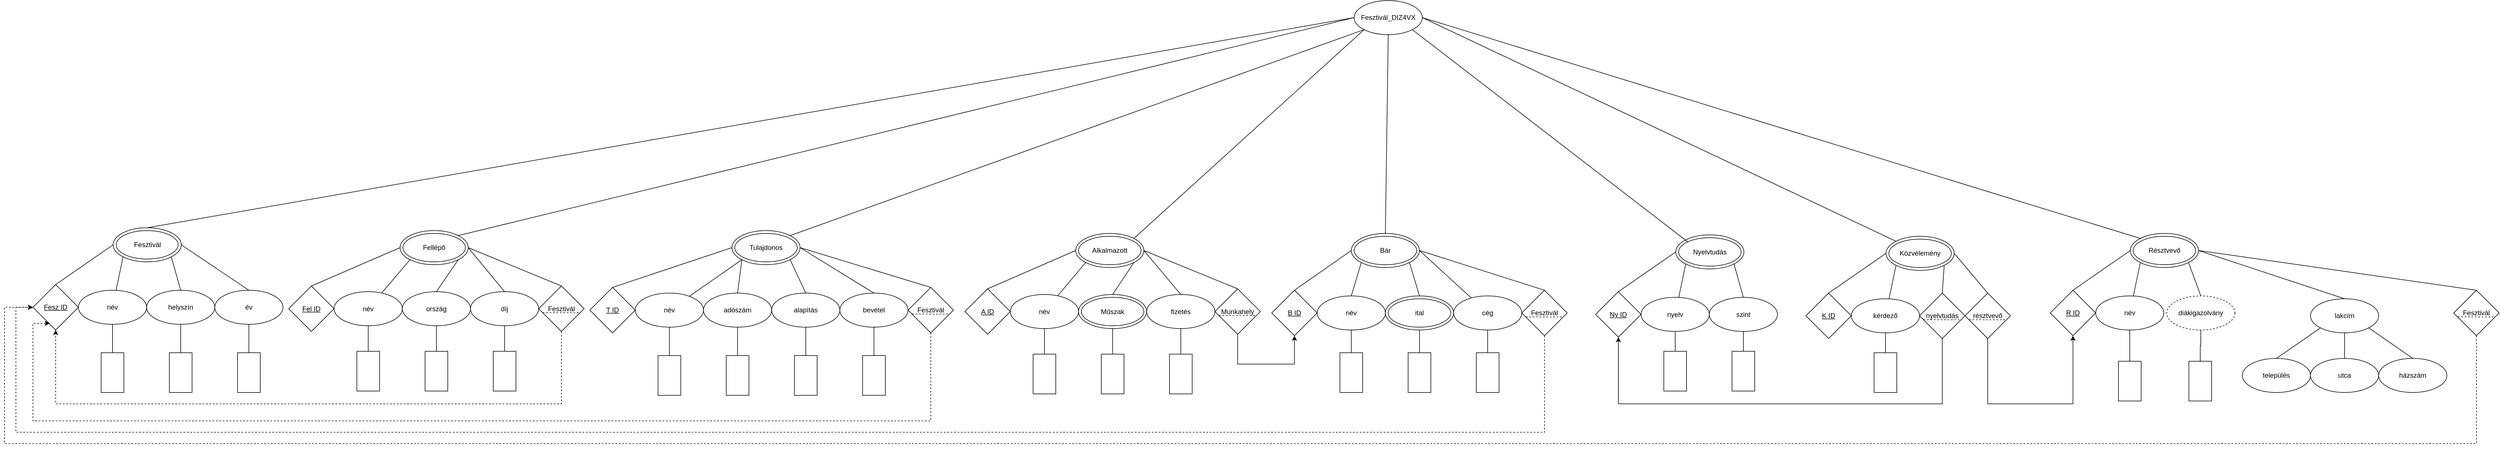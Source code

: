 <mxfile version="22.0.7" type="device">
  <diagram name="1 oldal" id="AQIEn34jIy1BkMUivAL6">
    <mxGraphModel dx="2822" dy="169" grid="1" gridSize="10" guides="1" tooltips="1" connect="1" arrows="1" fold="1" page="1" pageScale="1" pageWidth="827" pageHeight="1169" math="0" shadow="0">
      <root>
        <mxCell id="0" />
        <mxCell id="1" parent="0" />
        <mxCell id="ckT-fIOzFa40TL3dtKwB-10" style="rounded=0;orthogonalLoop=1;jettySize=auto;html=1;exitX=0;exitY=1;exitDx=0;exitDy=0;endArrow=none;endFill=0;" parent="1" source="ckT-fIOzFa40TL3dtKwB-1" target="ckT-fIOzFa40TL3dtKwB-3" edge="1">
          <mxGeometry relative="1" as="geometry" />
        </mxCell>
        <mxCell id="ckT-fIOzFa40TL3dtKwB-11" style="rounded=0;orthogonalLoop=1;jettySize=auto;html=1;exitX=1;exitY=1;exitDx=0;exitDy=0;entryX=0.5;entryY=0;entryDx=0;entryDy=0;endArrow=none;endFill=0;" parent="1" source="ckT-fIOzFa40TL3dtKwB-1" target="ckT-fIOzFa40TL3dtKwB-4" edge="1">
          <mxGeometry relative="1" as="geometry" />
        </mxCell>
        <mxCell id="ckT-fIOzFa40TL3dtKwB-12" style="rounded=0;orthogonalLoop=1;jettySize=auto;html=1;exitX=1;exitY=0.5;exitDx=0;exitDy=0;entryX=0.5;entryY=0;entryDx=0;entryDy=0;endArrow=none;endFill=0;" parent="1" source="ckT-fIOzFa40TL3dtKwB-1" target="ckT-fIOzFa40TL3dtKwB-6" edge="1">
          <mxGeometry relative="1" as="geometry" />
        </mxCell>
        <mxCell id="ckT-fIOzFa40TL3dtKwB-25" style="rounded=0;orthogonalLoop=1;jettySize=auto;html=1;exitX=0;exitY=0.5;exitDx=0;exitDy=0;entryX=0.5;entryY=0;entryDx=0;entryDy=0;endArrow=none;endFill=0;" parent="1" source="ckT-fIOzFa40TL3dtKwB-1" target="ckT-fIOzFa40TL3dtKwB-13" edge="1">
          <mxGeometry relative="1" as="geometry" />
        </mxCell>
        <mxCell id="Hi98UXgWTfPvqimdTxDj-96" style="rounded=0;orthogonalLoop=1;jettySize=auto;html=1;exitX=1;exitY=0;exitDx=0;exitDy=0;entryX=0;entryY=1;entryDx=0;entryDy=0;endArrow=none;endFill=0;" parent="1" source="ckT-fIOzFa40TL3dtKwB-1" target="Hi98UXgWTfPvqimdTxDj-91" edge="1">
          <mxGeometry relative="1" as="geometry" />
        </mxCell>
        <mxCell id="ckT-fIOzFa40TL3dtKwB-1" value="Alkalmazott" style="ellipse;html=1;" parent="1" vertex="1">
          <mxGeometry x="-345" y="430" width="120" height="60" as="geometry" />
        </mxCell>
        <mxCell id="Hi98UXgWTfPvqimdTxDj-12" style="edgeStyle=orthogonalEdgeStyle;rounded=0;orthogonalLoop=1;jettySize=auto;html=1;exitX=0.5;exitY=1;exitDx=0;exitDy=0;entryX=0.5;entryY=0;entryDx=0;entryDy=0;endArrow=none;endFill=0;" parent="1" source="ckT-fIOzFa40TL3dtKwB-3" target="Hi98UXgWTfPvqimdTxDj-9" edge="1">
          <mxGeometry relative="1" as="geometry" />
        </mxCell>
        <mxCell id="ckT-fIOzFa40TL3dtKwB-3" value="név" style="ellipse;whiteSpace=wrap;html=1;" parent="1" vertex="1">
          <mxGeometry x="-460" y="537.5" width="120" height="60" as="geometry" />
        </mxCell>
        <mxCell id="Hi98UXgWTfPvqimdTxDj-13" style="edgeStyle=orthogonalEdgeStyle;rounded=0;orthogonalLoop=1;jettySize=auto;html=1;exitX=0.5;exitY=1;exitDx=0;exitDy=0;entryX=0.5;entryY=0;entryDx=0;entryDy=0;endArrow=none;endFill=0;" parent="1" source="ckT-fIOzFa40TL3dtKwB-4" target="Hi98UXgWTfPvqimdTxDj-10" edge="1">
          <mxGeometry relative="1" as="geometry" />
        </mxCell>
        <mxCell id="ckT-fIOzFa40TL3dtKwB-4" value="műszak" style="ellipse;whiteSpace=wrap;html=1;" parent="1" vertex="1">
          <mxGeometry x="-340" y="537.5" width="120" height="60" as="geometry" />
        </mxCell>
        <mxCell id="Hi98UXgWTfPvqimdTxDj-14" style="edgeStyle=orthogonalEdgeStyle;rounded=0;orthogonalLoop=1;jettySize=auto;html=1;exitX=0.5;exitY=1;exitDx=0;exitDy=0;entryX=0.5;entryY=0;entryDx=0;entryDy=0;endArrow=none;endFill=0;" parent="1" source="ckT-fIOzFa40TL3dtKwB-6" target="Hi98UXgWTfPvqimdTxDj-11" edge="1">
          <mxGeometry relative="1" as="geometry" />
        </mxCell>
        <mxCell id="ckT-fIOzFa40TL3dtKwB-6" value="fizetés" style="ellipse;whiteSpace=wrap;html=1;" parent="1" vertex="1">
          <mxGeometry x="-220" y="537.5" width="120" height="60" as="geometry" />
        </mxCell>
        <mxCell id="ckT-fIOzFa40TL3dtKwB-13" value="&lt;u&gt;A ID&lt;/u&gt;" style="rhombus;whiteSpace=wrap;html=1;" parent="1" vertex="1">
          <mxGeometry x="-540" y="527.5" width="80" height="80" as="geometry" />
        </mxCell>
        <mxCell id="ckT-fIOzFa40TL3dtKwB-21" style="rounded=0;orthogonalLoop=1;jettySize=auto;html=1;exitX=0;exitY=1;exitDx=0;exitDy=0;entryX=0.5;entryY=0;entryDx=0;entryDy=0;endArrow=none;endFill=0;" parent="1" source="ckT-fIOzFa40TL3dtKwB-14" target="ckT-fIOzFa40TL3dtKwB-16" edge="1">
          <mxGeometry relative="1" as="geometry" />
        </mxCell>
        <mxCell id="ckT-fIOzFa40TL3dtKwB-22" style="rounded=0;orthogonalLoop=1;jettySize=auto;html=1;exitX=1;exitY=1;exitDx=0;exitDy=0;entryX=0.5;entryY=0;entryDx=0;entryDy=0;endArrow=none;endFill=0;" parent="1" source="ckT-fIOzFa40TL3dtKwB-14" target="ckT-fIOzFa40TL3dtKwB-17" edge="1">
          <mxGeometry relative="1" as="geometry" />
        </mxCell>
        <mxCell id="ckT-fIOzFa40TL3dtKwB-23" style="rounded=0;orthogonalLoop=1;jettySize=auto;html=1;exitX=1;exitY=0.5;exitDx=0;exitDy=0;endArrow=none;endFill=0;" parent="1" source="ckT-fIOzFa40TL3dtKwB-14" target="ckT-fIOzFa40TL3dtKwB-18" edge="1">
          <mxGeometry relative="1" as="geometry" />
        </mxCell>
        <mxCell id="ckT-fIOzFa40TL3dtKwB-24" style="rounded=0;orthogonalLoop=1;jettySize=auto;html=1;exitX=0;exitY=0.5;exitDx=0;exitDy=0;entryX=0.5;entryY=0;entryDx=0;entryDy=0;endArrow=none;endFill=0;" parent="1" source="ckT-fIOzFa40TL3dtKwB-14" target="ckT-fIOzFa40TL3dtKwB-15" edge="1">
          <mxGeometry relative="1" as="geometry" />
        </mxCell>
        <mxCell id="Hi98UXgWTfPvqimdTxDj-97" style="rounded=0;orthogonalLoop=1;jettySize=auto;html=1;exitX=0.5;exitY=0;exitDx=0;exitDy=0;entryX=0.5;entryY=1;entryDx=0;entryDy=0;endArrow=none;endFill=0;" parent="1" source="ckT-fIOzFa40TL3dtKwB-14" target="Hi98UXgWTfPvqimdTxDj-91" edge="1">
          <mxGeometry relative="1" as="geometry" />
        </mxCell>
        <mxCell id="ckT-fIOzFa40TL3dtKwB-14" value="Bár" style="ellipse;whiteSpace=wrap;html=1;perimeterSpacing=0;" parent="1" vertex="1">
          <mxGeometry x="140" y="430" width="120" height="60" as="geometry" />
        </mxCell>
        <mxCell id="ckT-fIOzFa40TL3dtKwB-15" value="&lt;u&gt;B ID&lt;/u&gt;" style="rhombus;whiteSpace=wrap;html=1;" parent="1" vertex="1">
          <mxGeometry y="530" width="80" height="80" as="geometry" />
        </mxCell>
        <mxCell id="Hi98UXgWTfPvqimdTxDj-6" style="edgeStyle=orthogonalEdgeStyle;rounded=0;orthogonalLoop=1;jettySize=auto;html=1;exitX=0.5;exitY=1;exitDx=0;exitDy=0;entryX=0.5;entryY=0;entryDx=0;entryDy=0;endArrow=none;endFill=0;" parent="1" source="ckT-fIOzFa40TL3dtKwB-16" target="Hi98UXgWTfPvqimdTxDj-3" edge="1">
          <mxGeometry relative="1" as="geometry" />
        </mxCell>
        <mxCell id="ckT-fIOzFa40TL3dtKwB-16" value="név" style="ellipse;whiteSpace=wrap;html=1;" parent="1" vertex="1">
          <mxGeometry x="80" y="540" width="120" height="60" as="geometry" />
        </mxCell>
        <mxCell id="Hi98UXgWTfPvqimdTxDj-7" style="edgeStyle=orthogonalEdgeStyle;rounded=0;orthogonalLoop=1;jettySize=auto;html=1;exitX=0.5;exitY=1;exitDx=0;exitDy=0;entryX=0.5;entryY=0;entryDx=0;entryDy=0;endArrow=none;endFill=0;" parent="1" source="ckT-fIOzFa40TL3dtKwB-17" target="Hi98UXgWTfPvqimdTxDj-4" edge="1">
          <mxGeometry relative="1" as="geometry" />
        </mxCell>
        <mxCell id="ckT-fIOzFa40TL3dtKwB-17" value="ital" style="ellipse;whiteSpace=wrap;html=1;" parent="1" vertex="1">
          <mxGeometry x="200" y="540" width="120" height="60" as="geometry" />
        </mxCell>
        <mxCell id="ckT-fIOzFa40TL3dtKwB-18" value="cég" style="ellipse;whiteSpace=wrap;html=1;" parent="1" vertex="1">
          <mxGeometry x="320" y="540" width="120" height="60" as="geometry" />
        </mxCell>
        <mxCell id="ckT-fIOzFa40TL3dtKwB-27" style="rounded=0;orthogonalLoop=1;jettySize=auto;html=1;exitX=0;exitY=1;exitDx=0;exitDy=0;endArrow=none;endFill=0;" parent="1" source="ckT-fIOzFa40TL3dtKwB-31" target="ckT-fIOzFa40TL3dtKwB-32" edge="1">
          <mxGeometry relative="1" as="geometry" />
        </mxCell>
        <mxCell id="ckT-fIOzFa40TL3dtKwB-28" style="rounded=0;orthogonalLoop=1;jettySize=auto;html=1;exitX=1;exitY=1;exitDx=0;exitDy=0;entryX=0.5;entryY=0;entryDx=0;entryDy=0;endArrow=none;endFill=0;" parent="1" source="ckT-fIOzFa40TL3dtKwB-31" target="ckT-fIOzFa40TL3dtKwB-33" edge="1">
          <mxGeometry relative="1" as="geometry" />
        </mxCell>
        <mxCell id="ckT-fIOzFa40TL3dtKwB-29" style="rounded=0;orthogonalLoop=1;jettySize=auto;html=1;exitX=1;exitY=0.5;exitDx=0;exitDy=0;entryX=0.5;entryY=0;entryDx=0;entryDy=0;endArrow=none;endFill=0;" parent="1" source="ckT-fIOzFa40TL3dtKwB-31" target="ckT-fIOzFa40TL3dtKwB-34" edge="1">
          <mxGeometry relative="1" as="geometry" />
        </mxCell>
        <mxCell id="ckT-fIOzFa40TL3dtKwB-30" style="rounded=0;orthogonalLoop=1;jettySize=auto;html=1;exitX=0;exitY=0.5;exitDx=0;exitDy=0;entryX=0.5;entryY=0;entryDx=0;entryDy=0;endArrow=none;endFill=0;" parent="1" source="ckT-fIOzFa40TL3dtKwB-31" target="ckT-fIOzFa40TL3dtKwB-35" edge="1">
          <mxGeometry relative="1" as="geometry" />
        </mxCell>
        <mxCell id="duYtF40yhBNR9y-O1BmP-1" style="rounded=0;orthogonalLoop=1;jettySize=auto;html=1;exitX=1;exitY=0;exitDx=0;exitDy=0;entryX=0;entryY=0.5;entryDx=0;entryDy=0;endArrow=none;endFill=0;" edge="1" parent="1" source="ckT-fIOzFa40TL3dtKwB-31" target="Hi98UXgWTfPvqimdTxDj-91">
          <mxGeometry relative="1" as="geometry" />
        </mxCell>
        <mxCell id="ckT-fIOzFa40TL3dtKwB-31" value="Fellépő" style="ellipse;html=1;" parent="1" vertex="1">
          <mxGeometry x="-1534" y="425" width="120" height="60" as="geometry" />
        </mxCell>
        <mxCell id="Hi98UXgWTfPvqimdTxDj-21" style="edgeStyle=orthogonalEdgeStyle;rounded=0;orthogonalLoop=1;jettySize=auto;html=1;exitX=0.5;exitY=1;exitDx=0;exitDy=0;entryX=0.5;entryY=0;entryDx=0;entryDy=0;endArrow=none;endFill=0;" parent="1" source="ckT-fIOzFa40TL3dtKwB-32" target="Hi98UXgWTfPvqimdTxDj-18" edge="1">
          <mxGeometry relative="1" as="geometry" />
        </mxCell>
        <mxCell id="ckT-fIOzFa40TL3dtKwB-32" value="név" style="ellipse;whiteSpace=wrap;html=1;" parent="1" vertex="1">
          <mxGeometry x="-1650" y="532.5" width="120" height="60" as="geometry" />
        </mxCell>
        <mxCell id="Hi98UXgWTfPvqimdTxDj-22" style="edgeStyle=orthogonalEdgeStyle;rounded=0;orthogonalLoop=1;jettySize=auto;html=1;exitX=0.5;exitY=1;exitDx=0;exitDy=0;entryX=0.5;entryY=0;entryDx=0;entryDy=0;endArrow=none;endFill=0;" parent="1" source="ckT-fIOzFa40TL3dtKwB-33" target="Hi98UXgWTfPvqimdTxDj-19" edge="1">
          <mxGeometry relative="1" as="geometry" />
        </mxCell>
        <mxCell id="ckT-fIOzFa40TL3dtKwB-33" value="ország" style="ellipse;whiteSpace=wrap;html=1;" parent="1" vertex="1">
          <mxGeometry x="-1530" y="532.5" width="120" height="60" as="geometry" />
        </mxCell>
        <mxCell id="Hi98UXgWTfPvqimdTxDj-23" style="edgeStyle=orthogonalEdgeStyle;rounded=0;orthogonalLoop=1;jettySize=auto;html=1;exitX=0.5;exitY=1;exitDx=0;exitDy=0;entryX=0.5;entryY=0;entryDx=0;entryDy=0;endArrow=none;endFill=0;" parent="1" source="ckT-fIOzFa40TL3dtKwB-34" target="Hi98UXgWTfPvqimdTxDj-20" edge="1">
          <mxGeometry relative="1" as="geometry" />
        </mxCell>
        <mxCell id="ckT-fIOzFa40TL3dtKwB-34" value="díj" style="ellipse;whiteSpace=wrap;html=1;" parent="1" vertex="1">
          <mxGeometry x="-1410" y="532.5" width="120" height="60" as="geometry" />
        </mxCell>
        <mxCell id="ckT-fIOzFa40TL3dtKwB-35" value="&lt;u&gt;Fel ID&lt;/u&gt;" style="rhombus;whiteSpace=wrap;html=1;" parent="1" vertex="1">
          <mxGeometry x="-1730" y="522.5" width="80" height="80" as="geometry" />
        </mxCell>
        <mxCell id="ckT-fIOzFa40TL3dtKwB-36" style="rounded=0;orthogonalLoop=1;jettySize=auto;html=1;exitX=0;exitY=1;exitDx=0;exitDy=0;endArrow=none;endFill=0;" parent="1" source="ckT-fIOzFa40TL3dtKwB-40" target="ckT-fIOzFa40TL3dtKwB-41" edge="1">
          <mxGeometry relative="1" as="geometry" />
        </mxCell>
        <mxCell id="ckT-fIOzFa40TL3dtKwB-37" style="rounded=0;orthogonalLoop=1;jettySize=auto;html=1;exitX=1;exitY=1;exitDx=0;exitDy=0;entryX=0.5;entryY=0;entryDx=0;entryDy=0;endArrow=none;endFill=0;" parent="1" source="ckT-fIOzFa40TL3dtKwB-40" target="ckT-fIOzFa40TL3dtKwB-42" edge="1">
          <mxGeometry relative="1" as="geometry" />
        </mxCell>
        <mxCell id="ckT-fIOzFa40TL3dtKwB-38" style="rounded=0;orthogonalLoop=1;jettySize=auto;html=1;exitX=1;exitY=0.5;exitDx=0;exitDy=0;entryX=0.5;entryY=0;entryDx=0;entryDy=0;endArrow=none;endFill=0;" parent="1" source="ckT-fIOzFa40TL3dtKwB-40" target="ckT-fIOzFa40TL3dtKwB-43" edge="1">
          <mxGeometry relative="1" as="geometry" />
        </mxCell>
        <mxCell id="ckT-fIOzFa40TL3dtKwB-39" style="rounded=0;orthogonalLoop=1;jettySize=auto;html=1;exitX=0;exitY=0.5;exitDx=0;exitDy=0;entryX=0.5;entryY=0;entryDx=0;entryDy=0;endArrow=none;endFill=0;" parent="1" source="ckT-fIOzFa40TL3dtKwB-40" target="ckT-fIOzFa40TL3dtKwB-44" edge="1">
          <mxGeometry relative="1" as="geometry" />
        </mxCell>
        <mxCell id="ckT-fIOzFa40TL3dtKwB-40" value="Fesztivál" style="ellipse;html=1;" parent="1" vertex="1">
          <mxGeometry x="-2039" y="420" width="120" height="60" as="geometry" />
        </mxCell>
        <mxCell id="Hi98UXgWTfPvqimdTxDj-29" style="edgeStyle=orthogonalEdgeStyle;rounded=0;orthogonalLoop=1;jettySize=auto;html=1;exitX=0.5;exitY=1;exitDx=0;exitDy=0;entryX=0.5;entryY=0;entryDx=0;entryDy=0;endArrow=none;endFill=0;" parent="1" source="ckT-fIOzFa40TL3dtKwB-41" target="Hi98UXgWTfPvqimdTxDj-24" edge="1">
          <mxGeometry relative="1" as="geometry" />
        </mxCell>
        <mxCell id="ckT-fIOzFa40TL3dtKwB-41" value="név" style="ellipse;whiteSpace=wrap;html=1;" parent="1" vertex="1">
          <mxGeometry x="-2100" y="530" width="120" height="60" as="geometry" />
        </mxCell>
        <mxCell id="Hi98UXgWTfPvqimdTxDj-28" style="edgeStyle=orthogonalEdgeStyle;rounded=0;orthogonalLoop=1;jettySize=auto;html=1;exitX=0.5;exitY=1;exitDx=0;exitDy=0;entryX=0.5;entryY=0;entryDx=0;entryDy=0;endArrow=none;endFill=0;" parent="1" source="ckT-fIOzFa40TL3dtKwB-42" target="Hi98UXgWTfPvqimdTxDj-25" edge="1">
          <mxGeometry relative="1" as="geometry" />
        </mxCell>
        <mxCell id="ckT-fIOzFa40TL3dtKwB-42" value="helyszín" style="ellipse;whiteSpace=wrap;html=1;" parent="1" vertex="1">
          <mxGeometry x="-1980" y="530" width="120" height="60" as="geometry" />
        </mxCell>
        <mxCell id="Hi98UXgWTfPvqimdTxDj-27" style="edgeStyle=orthogonalEdgeStyle;rounded=0;orthogonalLoop=1;jettySize=auto;html=1;exitX=0.5;exitY=1;exitDx=0;exitDy=0;entryX=0.5;entryY=0;entryDx=0;entryDy=0;endArrow=none;endFill=0;" parent="1" source="ckT-fIOzFa40TL3dtKwB-43" target="Hi98UXgWTfPvqimdTxDj-26" edge="1">
          <mxGeometry relative="1" as="geometry" />
        </mxCell>
        <mxCell id="ckT-fIOzFa40TL3dtKwB-43" value="év" style="ellipse;whiteSpace=wrap;html=1;" parent="1" vertex="1">
          <mxGeometry x="-1860" y="530" width="120" height="60" as="geometry" />
        </mxCell>
        <mxCell id="ckT-fIOzFa40TL3dtKwB-44" value="&lt;u&gt;Fesz ID&lt;/u&gt;" style="rhombus;whiteSpace=wrap;html=1;" parent="1" vertex="1">
          <mxGeometry x="-2180" y="520" width="80" height="80" as="geometry" />
        </mxCell>
        <mxCell id="ckT-fIOzFa40TL3dtKwB-45" style="rounded=0;orthogonalLoop=1;jettySize=auto;html=1;exitX=0;exitY=1;exitDx=0;exitDy=0;endArrow=none;endFill=0;" parent="1" source="ckT-fIOzFa40TL3dtKwB-49" target="ckT-fIOzFa40TL3dtKwB-50" edge="1">
          <mxGeometry relative="1" as="geometry" />
        </mxCell>
        <mxCell id="ckT-fIOzFa40TL3dtKwB-46" style="rounded=0;orthogonalLoop=1;jettySize=auto;html=1;exitX=0;exitY=1;exitDx=0;exitDy=0;entryX=0.5;entryY=0;entryDx=0;entryDy=0;endArrow=none;endFill=0;" parent="1" source="ckT-fIOzFa40TL3dtKwB-49" target="ckT-fIOzFa40TL3dtKwB-51" edge="1">
          <mxGeometry relative="1" as="geometry" />
        </mxCell>
        <mxCell id="ckT-fIOzFa40TL3dtKwB-47" style="rounded=0;orthogonalLoop=1;jettySize=auto;html=1;exitX=1;exitY=1;exitDx=0;exitDy=0;entryX=0.5;entryY=0;entryDx=0;entryDy=0;endArrow=none;endFill=0;" parent="1" source="ckT-fIOzFa40TL3dtKwB-49" target="ckT-fIOzFa40TL3dtKwB-52" edge="1">
          <mxGeometry relative="1" as="geometry" />
        </mxCell>
        <mxCell id="ckT-fIOzFa40TL3dtKwB-48" style="rounded=0;orthogonalLoop=1;jettySize=auto;html=1;exitX=0;exitY=0.5;exitDx=0;exitDy=0;entryX=0.5;entryY=0;entryDx=0;entryDy=0;endArrow=none;endFill=0;" parent="1" source="ckT-fIOzFa40TL3dtKwB-49" target="ckT-fIOzFa40TL3dtKwB-53" edge="1">
          <mxGeometry relative="1" as="geometry" />
        </mxCell>
        <mxCell id="Hi98UXgWTfPvqimdTxDj-80" style="rounded=0;orthogonalLoop=1;jettySize=auto;html=1;exitX=1;exitY=0.5;exitDx=0;exitDy=0;entryX=0.5;entryY=0;entryDx=0;entryDy=0;endArrow=none;endFill=0;" parent="1" source="ckT-fIOzFa40TL3dtKwB-49" target="Hi98UXgWTfPvqimdTxDj-78" edge="1">
          <mxGeometry relative="1" as="geometry" />
        </mxCell>
        <mxCell id="ckT-fIOzFa40TL3dtKwB-49" value="Tulajdonos" style="ellipse;html=1;" parent="1" vertex="1">
          <mxGeometry x="-950" y="425" width="120" height="60" as="geometry" />
        </mxCell>
        <mxCell id="Hi98UXgWTfPvqimdTxDj-37" style="edgeStyle=orthogonalEdgeStyle;rounded=0;orthogonalLoop=1;jettySize=auto;html=1;exitX=0.5;exitY=1;exitDx=0;exitDy=0;entryX=0.5;entryY=0;entryDx=0;entryDy=0;endArrow=none;endFill=0;" parent="1" source="ckT-fIOzFa40TL3dtKwB-50" target="Hi98UXgWTfPvqimdTxDj-33" edge="1">
          <mxGeometry relative="1" as="geometry" />
        </mxCell>
        <mxCell id="ckT-fIOzFa40TL3dtKwB-50" value="név" style="ellipse;whiteSpace=wrap;html=1;" parent="1" vertex="1">
          <mxGeometry x="-1120" y="535" width="120" height="60" as="geometry" />
        </mxCell>
        <mxCell id="Hi98UXgWTfPvqimdTxDj-38" style="edgeStyle=orthogonalEdgeStyle;rounded=0;orthogonalLoop=1;jettySize=auto;html=1;exitX=0.5;exitY=1;exitDx=0;exitDy=0;entryX=0.5;entryY=0;entryDx=0;entryDy=0;endArrow=none;endFill=0;" parent="1" source="ckT-fIOzFa40TL3dtKwB-51" target="Hi98UXgWTfPvqimdTxDj-34" edge="1">
          <mxGeometry relative="1" as="geometry" />
        </mxCell>
        <mxCell id="ckT-fIOzFa40TL3dtKwB-51" value="adószám" style="ellipse;whiteSpace=wrap;html=1;" parent="1" vertex="1">
          <mxGeometry x="-1000" y="535" width="120" height="60" as="geometry" />
        </mxCell>
        <mxCell id="Hi98UXgWTfPvqimdTxDj-39" style="edgeStyle=orthogonalEdgeStyle;rounded=0;orthogonalLoop=1;jettySize=auto;html=1;exitX=0.5;exitY=1;exitDx=0;exitDy=0;entryX=0.5;entryY=0;entryDx=0;entryDy=0;endArrow=none;endFill=0;" parent="1" source="ckT-fIOzFa40TL3dtKwB-52" target="Hi98UXgWTfPvqimdTxDj-35" edge="1">
          <mxGeometry relative="1" as="geometry" />
        </mxCell>
        <mxCell id="ckT-fIOzFa40TL3dtKwB-52" value="alapítás" style="ellipse;whiteSpace=wrap;html=1;" parent="1" vertex="1">
          <mxGeometry x="-880" y="535" width="120" height="60" as="geometry" />
        </mxCell>
        <mxCell id="ckT-fIOzFa40TL3dtKwB-53" value="&lt;u&gt;T ID&lt;/u&gt;" style="rhombus;whiteSpace=wrap;html=1;" parent="1" vertex="1">
          <mxGeometry x="-1200" y="525" width="80" height="80" as="geometry" />
        </mxCell>
        <mxCell id="ckT-fIOzFa40TL3dtKwB-55" style="rounded=0;orthogonalLoop=1;jettySize=auto;html=1;exitX=0.5;exitY=0;exitDx=0;exitDy=0;entryX=1;entryY=0.5;entryDx=0;entryDy=0;endArrow=none;endFill=0;" parent="1" source="ckT-fIOzFa40TL3dtKwB-54" target="ckT-fIOzFa40TL3dtKwB-49" edge="1">
          <mxGeometry relative="1" as="geometry" />
        </mxCell>
        <mxCell id="Hi98UXgWTfPvqimdTxDj-40" style="edgeStyle=orthogonalEdgeStyle;rounded=0;orthogonalLoop=1;jettySize=auto;html=1;exitX=0.5;exitY=1;exitDx=0;exitDy=0;entryX=0.5;entryY=0;entryDx=0;entryDy=0;endArrow=none;endFill=0;" parent="1" source="ckT-fIOzFa40TL3dtKwB-54" target="Hi98UXgWTfPvqimdTxDj-36" edge="1">
          <mxGeometry relative="1" as="geometry" />
        </mxCell>
        <mxCell id="ckT-fIOzFa40TL3dtKwB-54" value="bevétel" style="ellipse;whiteSpace=wrap;html=1;" parent="1" vertex="1">
          <mxGeometry x="-760" y="535" width="120" height="60" as="geometry" />
        </mxCell>
        <mxCell id="ckT-fIOzFa40TL3dtKwB-56" style="edgeStyle=orthogonalEdgeStyle;rounded=0;orthogonalLoop=1;jettySize=auto;html=1;exitX=0.5;exitY=1;exitDx=0;exitDy=0;" parent="1" source="ckT-fIOzFa40TL3dtKwB-54" target="ckT-fIOzFa40TL3dtKwB-54" edge="1">
          <mxGeometry relative="1" as="geometry" />
        </mxCell>
        <mxCell id="ckT-fIOzFa40TL3dtKwB-57" style="rounded=0;orthogonalLoop=1;jettySize=auto;html=1;exitX=0;exitY=1;exitDx=0;exitDy=0;endArrow=none;endFill=0;" parent="1" source="ckT-fIOzFa40TL3dtKwB-61" target="ckT-fIOzFa40TL3dtKwB-62" edge="1">
          <mxGeometry relative="1" as="geometry" />
        </mxCell>
        <mxCell id="ckT-fIOzFa40TL3dtKwB-58" style="rounded=0;orthogonalLoop=1;jettySize=auto;html=1;exitX=1;exitY=1;exitDx=0;exitDy=0;entryX=0.5;entryY=0;entryDx=0;entryDy=0;endArrow=none;endFill=0;" parent="1" source="ckT-fIOzFa40TL3dtKwB-61" target="ckT-fIOzFa40TL3dtKwB-63" edge="1">
          <mxGeometry relative="1" as="geometry" />
        </mxCell>
        <mxCell id="ckT-fIOzFa40TL3dtKwB-59" style="rounded=0;orthogonalLoop=1;jettySize=auto;html=1;exitX=1;exitY=0.5;exitDx=0;exitDy=0;entryX=0.5;entryY=0;entryDx=0;entryDy=0;endArrow=none;endFill=0;" parent="1" source="ckT-fIOzFa40TL3dtKwB-61" target="ckT-fIOzFa40TL3dtKwB-64" edge="1">
          <mxGeometry relative="1" as="geometry" />
        </mxCell>
        <mxCell id="ckT-fIOzFa40TL3dtKwB-60" style="rounded=0;orthogonalLoop=1;jettySize=auto;html=1;exitX=0;exitY=0.5;exitDx=0;exitDy=0;entryX=0.5;entryY=0;entryDx=0;entryDy=0;endArrow=none;endFill=0;" parent="1" source="ckT-fIOzFa40TL3dtKwB-61" target="ckT-fIOzFa40TL3dtKwB-65" edge="1">
          <mxGeometry relative="1" as="geometry" />
        </mxCell>
        <mxCell id="ckT-fIOzFa40TL3dtKwB-61" value="Résztvevő" style="ellipse;html=1;" parent="1" vertex="1">
          <mxGeometry x="1511" y="430" width="120" height="60" as="geometry" />
        </mxCell>
        <mxCell id="Hi98UXgWTfPvqimdTxDj-43" style="edgeStyle=orthogonalEdgeStyle;rounded=0;orthogonalLoop=1;jettySize=auto;html=1;exitX=0.5;exitY=1;exitDx=0;exitDy=0;entryX=0.5;entryY=0;entryDx=0;entryDy=0;endArrow=none;endFill=0;" parent="1" source="ckT-fIOzFa40TL3dtKwB-62" target="Hi98UXgWTfPvqimdTxDj-42" edge="1">
          <mxGeometry relative="1" as="geometry" />
        </mxCell>
        <mxCell id="ckT-fIOzFa40TL3dtKwB-62" value="név" style="ellipse;whiteSpace=wrap;html=1;" parent="1" vertex="1">
          <mxGeometry x="1450" y="540" width="120" height="60" as="geometry" />
        </mxCell>
        <mxCell id="Hi98UXgWTfPvqimdTxDj-50" style="edgeStyle=orthogonalEdgeStyle;rounded=0;orthogonalLoop=1;jettySize=auto;html=1;exitX=0.5;exitY=1;exitDx=0;exitDy=0;entryX=0.5;entryY=0;entryDx=0;entryDy=0;endArrow=none;endFill=0;" parent="1" source="ckT-fIOzFa40TL3dtKwB-63" target="Hi98UXgWTfPvqimdTxDj-49" edge="1">
          <mxGeometry relative="1" as="geometry" />
        </mxCell>
        <mxCell id="ckT-fIOzFa40TL3dtKwB-63" value="diákigazolvány" style="ellipse;whiteSpace=wrap;html=1;dashed=1;" parent="1" vertex="1">
          <mxGeometry x="1575" y="540" width="120" height="60" as="geometry" />
        </mxCell>
        <mxCell id="ckT-fIOzFa40TL3dtKwB-69" style="rounded=0;orthogonalLoop=1;jettySize=auto;html=1;exitX=0;exitY=1;exitDx=0;exitDy=0;entryX=0.5;entryY=0;entryDx=0;entryDy=0;endArrow=none;endFill=0;" parent="1" source="ckT-fIOzFa40TL3dtKwB-64" target="ckT-fIOzFa40TL3dtKwB-66" edge="1">
          <mxGeometry relative="1" as="geometry" />
        </mxCell>
        <mxCell id="ckT-fIOzFa40TL3dtKwB-70" style="rounded=0;orthogonalLoop=1;jettySize=auto;html=1;exitX=0.5;exitY=1;exitDx=0;exitDy=0;entryX=0.5;entryY=0;entryDx=0;entryDy=0;endArrow=none;endFill=0;" parent="1" source="ckT-fIOzFa40TL3dtKwB-64" target="ckT-fIOzFa40TL3dtKwB-68" edge="1">
          <mxGeometry relative="1" as="geometry" />
        </mxCell>
        <mxCell id="ckT-fIOzFa40TL3dtKwB-71" style="rounded=0;orthogonalLoop=1;jettySize=auto;html=1;exitX=1;exitY=1;exitDx=0;exitDy=0;entryX=0.5;entryY=0;entryDx=0;entryDy=0;endArrow=none;endFill=0;" parent="1" source="ckT-fIOzFa40TL3dtKwB-64" target="ckT-fIOzFa40TL3dtKwB-67" edge="1">
          <mxGeometry relative="1" as="geometry" />
        </mxCell>
        <mxCell id="ckT-fIOzFa40TL3dtKwB-64" value="lakcím" style="ellipse;whiteSpace=wrap;html=1;" parent="1" vertex="1">
          <mxGeometry x="1828" y="545" width="120" height="60" as="geometry" />
        </mxCell>
        <mxCell id="ckT-fIOzFa40TL3dtKwB-65" value="&lt;u&gt;R ID&lt;/u&gt;" style="rhombus;whiteSpace=wrap;html=1;" parent="1" vertex="1">
          <mxGeometry x="1370" y="530" width="80" height="80" as="geometry" />
        </mxCell>
        <mxCell id="ckT-fIOzFa40TL3dtKwB-66" value="település" style="ellipse;whiteSpace=wrap;html=1;" parent="1" vertex="1">
          <mxGeometry x="1708" y="650" width="120" height="60" as="geometry" />
        </mxCell>
        <mxCell id="ckT-fIOzFa40TL3dtKwB-67" value="házszám" style="ellipse;whiteSpace=wrap;html=1;" parent="1" vertex="1">
          <mxGeometry x="1948" y="650" width="120" height="60" as="geometry" />
        </mxCell>
        <mxCell id="ckT-fIOzFa40TL3dtKwB-68" value="utca" style="ellipse;whiteSpace=wrap;html=1;" parent="1" vertex="1">
          <mxGeometry x="1828" y="650" width="120" height="60" as="geometry" />
        </mxCell>
        <mxCell id="ckT-fIOzFa40TL3dtKwB-72" style="rounded=0;orthogonalLoop=1;jettySize=auto;html=1;exitX=0;exitY=1;exitDx=0;exitDy=0;endArrow=none;endFill=0;" parent="1" source="ckT-fIOzFa40TL3dtKwB-76" target="ckT-fIOzFa40TL3dtKwB-77" edge="1">
          <mxGeometry relative="1" as="geometry" />
        </mxCell>
        <mxCell id="ckT-fIOzFa40TL3dtKwB-73" style="rounded=0;orthogonalLoop=1;jettySize=auto;html=1;exitX=1;exitY=1;exitDx=0;exitDy=0;entryX=0.5;entryY=0;entryDx=0;entryDy=0;endArrow=none;endFill=0;" parent="1" source="ckT-fIOzFa40TL3dtKwB-76" target="ckT-fIOzFa40TL3dtKwB-78" edge="1">
          <mxGeometry relative="1" as="geometry" />
        </mxCell>
        <mxCell id="ckT-fIOzFa40TL3dtKwB-75" style="rounded=0;orthogonalLoop=1;jettySize=auto;html=1;exitX=0;exitY=0.5;exitDx=0;exitDy=0;entryX=0.5;entryY=0;entryDx=0;entryDy=0;endArrow=none;endFill=0;" parent="1" source="ckT-fIOzFa40TL3dtKwB-76" target="ckT-fIOzFa40TL3dtKwB-80" edge="1">
          <mxGeometry relative="1" as="geometry" />
        </mxCell>
        <mxCell id="ckT-fIOzFa40TL3dtKwB-76" value="Nyelvtudás" style="ellipse;html=1;" parent="1" vertex="1">
          <mxGeometry x="711" y="432.5" width="120" height="60" as="geometry" />
        </mxCell>
        <mxCell id="Hi98UXgWTfPvqimdTxDj-47" style="edgeStyle=orthogonalEdgeStyle;rounded=0;orthogonalLoop=1;jettySize=auto;html=1;exitX=0.5;exitY=1;exitDx=0;exitDy=0;entryX=0.5;entryY=0;entryDx=0;entryDy=0;endArrow=none;endFill=0;" parent="1" source="ckT-fIOzFa40TL3dtKwB-77" target="Hi98UXgWTfPvqimdTxDj-44" edge="1">
          <mxGeometry relative="1" as="geometry" />
        </mxCell>
        <mxCell id="ckT-fIOzFa40TL3dtKwB-77" value="nyelv" style="ellipse;whiteSpace=wrap;html=1;" parent="1" vertex="1">
          <mxGeometry x="650" y="542.5" width="120" height="60" as="geometry" />
        </mxCell>
        <mxCell id="Hi98UXgWTfPvqimdTxDj-46" style="edgeStyle=orthogonalEdgeStyle;rounded=0;orthogonalLoop=1;jettySize=auto;html=1;exitX=0.5;exitY=1;exitDx=0;exitDy=0;entryX=0.5;entryY=0;entryDx=0;entryDy=0;endArrow=none;endFill=0;" parent="1" source="ckT-fIOzFa40TL3dtKwB-78" target="Hi98UXgWTfPvqimdTxDj-45" edge="1">
          <mxGeometry relative="1" as="geometry" />
        </mxCell>
        <mxCell id="ckT-fIOzFa40TL3dtKwB-78" value="szint" style="ellipse;whiteSpace=wrap;html=1;" parent="1" vertex="1">
          <mxGeometry x="770" y="542.5" width="120" height="60" as="geometry" />
        </mxCell>
        <mxCell id="ckT-fIOzFa40TL3dtKwB-80" value="&lt;u&gt;Ny ID&lt;/u&gt;" style="rhombus;whiteSpace=wrap;html=1;" parent="1" vertex="1">
          <mxGeometry x="570" y="532.5" width="80" height="80" as="geometry" />
        </mxCell>
        <mxCell id="Hi98UXgWTfPvqimdTxDj-1" value="Bár" style="ellipse;whiteSpace=wrap;html=1;" parent="1" vertex="1">
          <mxGeometry x="145" y="435" width="110" height="50" as="geometry" />
        </mxCell>
        <mxCell id="Hi98UXgWTfPvqimdTxDj-2" value="ital" style="ellipse;whiteSpace=wrap;html=1;" parent="1" vertex="1">
          <mxGeometry x="205" y="545" width="110" height="50" as="geometry" />
        </mxCell>
        <mxCell id="Hi98UXgWTfPvqimdTxDj-3" value="" style="rounded=0;whiteSpace=wrap;html=1;" parent="1" vertex="1">
          <mxGeometry x="120" y="640" width="40" height="70" as="geometry" />
        </mxCell>
        <mxCell id="Hi98UXgWTfPvqimdTxDj-4" value="" style="rounded=0;whiteSpace=wrap;html=1;" parent="1" vertex="1">
          <mxGeometry x="240" y="640" width="40" height="70" as="geometry" />
        </mxCell>
        <mxCell id="Hi98UXgWTfPvqimdTxDj-5" value="" style="rounded=0;whiteSpace=wrap;html=1;" parent="1" vertex="1">
          <mxGeometry x="360" y="640" width="40" height="70" as="geometry" />
        </mxCell>
        <mxCell id="Hi98UXgWTfPvqimdTxDj-8" style="edgeStyle=orthogonalEdgeStyle;rounded=0;orthogonalLoop=1;jettySize=auto;html=1;exitX=0.5;exitY=1;exitDx=0;exitDy=0;entryX=0.5;entryY=0;entryDx=0;entryDy=0;entryPerimeter=0;endArrow=none;endFill=0;" parent="1" source="ckT-fIOzFa40TL3dtKwB-18" target="Hi98UXgWTfPvqimdTxDj-5" edge="1">
          <mxGeometry relative="1" as="geometry" />
        </mxCell>
        <mxCell id="Hi98UXgWTfPvqimdTxDj-9" value="" style="rounded=0;whiteSpace=wrap;html=1;" parent="1" vertex="1">
          <mxGeometry x="-420" y="642.5" width="40" height="70" as="geometry" />
        </mxCell>
        <mxCell id="Hi98UXgWTfPvqimdTxDj-10" value="" style="rounded=0;whiteSpace=wrap;html=1;" parent="1" vertex="1">
          <mxGeometry x="-300" y="642.5" width="40" height="70" as="geometry" />
        </mxCell>
        <mxCell id="Hi98UXgWTfPvqimdTxDj-11" value="" style="rounded=0;whiteSpace=wrap;html=1;" parent="1" vertex="1">
          <mxGeometry x="-180" y="642.5" width="40" height="70" as="geometry" />
        </mxCell>
        <mxCell id="Hi98UXgWTfPvqimdTxDj-15" value="Alkalmazott" style="ellipse;whiteSpace=wrap;html=1;" parent="1" vertex="1">
          <mxGeometry x="-340" y="435" width="110" height="50" as="geometry" />
        </mxCell>
        <mxCell id="Hi98UXgWTfPvqimdTxDj-16" value="Műszak" style="ellipse;whiteSpace=wrap;html=1;" parent="1" vertex="1">
          <mxGeometry x="-335" y="542.5" width="110" height="50" as="geometry" />
        </mxCell>
        <mxCell id="Hi98UXgWTfPvqimdTxDj-17" value="Fellépő" style="ellipse;whiteSpace=wrap;html=1;" parent="1" vertex="1">
          <mxGeometry x="-1529" y="430" width="110" height="50" as="geometry" />
        </mxCell>
        <mxCell id="Hi98UXgWTfPvqimdTxDj-18" value="" style="rounded=0;whiteSpace=wrap;html=1;" parent="1" vertex="1">
          <mxGeometry x="-1610" y="637.5" width="40" height="70" as="geometry" />
        </mxCell>
        <mxCell id="Hi98UXgWTfPvqimdTxDj-19" value="" style="rounded=0;whiteSpace=wrap;html=1;" parent="1" vertex="1">
          <mxGeometry x="-1490" y="637.5" width="40" height="70" as="geometry" />
        </mxCell>
        <mxCell id="Hi98UXgWTfPvqimdTxDj-20" value="" style="rounded=0;whiteSpace=wrap;html=1;" parent="1" vertex="1">
          <mxGeometry x="-1370" y="637.5" width="40" height="70" as="geometry" />
        </mxCell>
        <mxCell id="Hi98UXgWTfPvqimdTxDj-24" value="" style="rounded=0;whiteSpace=wrap;html=1;" parent="1" vertex="1">
          <mxGeometry x="-2060" y="640" width="40" height="70" as="geometry" />
        </mxCell>
        <mxCell id="Hi98UXgWTfPvqimdTxDj-25" value="" style="rounded=0;whiteSpace=wrap;html=1;" parent="1" vertex="1">
          <mxGeometry x="-1940" y="640" width="40" height="70" as="geometry" />
        </mxCell>
        <mxCell id="Hi98UXgWTfPvqimdTxDj-26" value="" style="rounded=0;whiteSpace=wrap;html=1;" parent="1" vertex="1">
          <mxGeometry x="-1820" y="640" width="40" height="70" as="geometry" />
        </mxCell>
        <mxCell id="Hi98UXgWTfPvqimdTxDj-31" value="Fesztivál" style="ellipse;whiteSpace=wrap;html=1;" parent="1" vertex="1">
          <mxGeometry x="-2033.5" y="425" width="109" height="50" as="geometry" />
        </mxCell>
        <mxCell id="Hi98UXgWTfPvqimdTxDj-32" value="Tulajdonos" style="ellipse;whiteSpace=wrap;html=1;" parent="1" vertex="1">
          <mxGeometry x="-945" y="430" width="110" height="50" as="geometry" />
        </mxCell>
        <mxCell id="Hi98UXgWTfPvqimdTxDj-33" value="" style="rounded=0;whiteSpace=wrap;html=1;" parent="1" vertex="1">
          <mxGeometry x="-1080" y="645" width="40" height="70" as="geometry" />
        </mxCell>
        <mxCell id="Hi98UXgWTfPvqimdTxDj-34" value="" style="rounded=0;whiteSpace=wrap;html=1;" parent="1" vertex="1">
          <mxGeometry x="-960" y="645" width="40" height="70" as="geometry" />
        </mxCell>
        <mxCell id="Hi98UXgWTfPvqimdTxDj-35" value="" style="rounded=0;whiteSpace=wrap;html=1;" parent="1" vertex="1">
          <mxGeometry x="-840" y="645" width="40" height="70" as="geometry" />
        </mxCell>
        <mxCell id="Hi98UXgWTfPvqimdTxDj-36" value="" style="rounded=0;whiteSpace=wrap;html=1;" parent="1" vertex="1">
          <mxGeometry x="-720" y="645" width="40" height="70" as="geometry" />
        </mxCell>
        <mxCell id="Hi98UXgWTfPvqimdTxDj-41" value="Nyelvtudás" style="ellipse;whiteSpace=wrap;html=1;" parent="1" vertex="1">
          <mxGeometry x="716" y="437.5" width="110" height="50" as="geometry" />
        </mxCell>
        <mxCell id="Hi98UXgWTfPvqimdTxDj-42" value="" style="rounded=0;whiteSpace=wrap;html=1;" parent="1" vertex="1">
          <mxGeometry x="1490" y="655" width="40" height="70" as="geometry" />
        </mxCell>
        <mxCell id="Hi98UXgWTfPvqimdTxDj-44" value="" style="rounded=0;whiteSpace=wrap;html=1;" parent="1" vertex="1">
          <mxGeometry x="690" y="637.5" width="40" height="70" as="geometry" />
        </mxCell>
        <mxCell id="Hi98UXgWTfPvqimdTxDj-45" value="" style="rounded=0;whiteSpace=wrap;html=1;" parent="1" vertex="1">
          <mxGeometry x="810" y="637.5" width="40" height="70" as="geometry" />
        </mxCell>
        <mxCell id="Hi98UXgWTfPvqimdTxDj-48" value="Résztvevő" style="ellipse;whiteSpace=wrap;html=1;" parent="1" vertex="1">
          <mxGeometry x="1516" y="435" width="110" height="50" as="geometry" />
        </mxCell>
        <mxCell id="Hi98UXgWTfPvqimdTxDj-49" value="" style="rounded=0;whiteSpace=wrap;html=1;" parent="1" vertex="1">
          <mxGeometry x="1614" y="655" width="40" height="70" as="geometry" />
        </mxCell>
        <mxCell id="Hi98UXgWTfPvqimdTxDj-57" style="rounded=0;orthogonalLoop=1;jettySize=auto;html=1;exitX=0.5;exitY=0;exitDx=0;exitDy=0;entryX=1;entryY=0.5;entryDx=0;entryDy=0;endArrow=none;endFill=0;" parent="1" source="Hi98UXgWTfPvqimdTxDj-51" target="ckT-fIOzFa40TL3dtKwB-14" edge="1">
          <mxGeometry relative="1" as="geometry" />
        </mxCell>
        <mxCell id="Hi98UXgWTfPvqimdTxDj-86" style="edgeStyle=orthogonalEdgeStyle;rounded=0;orthogonalLoop=1;jettySize=auto;html=1;exitX=0.5;exitY=1;exitDx=0;exitDy=0;entryX=0;entryY=0.5;entryDx=0;entryDy=0;dashed=1;" parent="1" source="Hi98UXgWTfPvqimdTxDj-51" target="ckT-fIOzFa40TL3dtKwB-44" edge="1">
          <mxGeometry relative="1" as="geometry">
            <Array as="points">
              <mxPoint x="480" y="780" />
              <mxPoint x="-2210" y="780" />
              <mxPoint x="-2210" y="560" />
            </Array>
          </mxGeometry>
        </mxCell>
        <mxCell id="Hi98UXgWTfPvqimdTxDj-51" value="Fesztivál" style="rhombus;whiteSpace=wrap;fontStyle=0;html=1;" parent="1" vertex="1">
          <mxGeometry x="440" y="530" width="80" height="80" as="geometry" />
        </mxCell>
        <mxCell id="Hi98UXgWTfPvqimdTxDj-52" value="" style="endArrow=none;dashed=1;html=1;rounded=0;entryX=0.907;entryY=0.588;entryDx=0;entryDy=0;entryPerimeter=0;exitX=0.091;exitY=0.586;exitDx=0;exitDy=0;exitPerimeter=0;" parent="1" source="Hi98UXgWTfPvqimdTxDj-51" target="Hi98UXgWTfPvqimdTxDj-51" edge="1">
          <mxGeometry width="50" height="50" relative="1" as="geometry">
            <mxPoint x="450" y="577" as="sourcePoint" />
            <mxPoint x="510" y="540" as="targetPoint" />
          </mxGeometry>
        </mxCell>
        <mxCell id="Hi98UXgWTfPvqimdTxDj-55" style="edgeStyle=orthogonalEdgeStyle;rounded=0;orthogonalLoop=1;jettySize=auto;html=1;exitX=0.5;exitY=1;exitDx=0;exitDy=0;entryX=0.5;entryY=1;entryDx=0;entryDy=0;endArrow=classic;endFill=1;" parent="1" source="Hi98UXgWTfPvqimdTxDj-53" target="ckT-fIOzFa40TL3dtKwB-15" edge="1">
          <mxGeometry relative="1" as="geometry">
            <Array as="points">
              <mxPoint x="-60" y="660" />
              <mxPoint x="40" y="660" />
            </Array>
          </mxGeometry>
        </mxCell>
        <mxCell id="Hi98UXgWTfPvqimdTxDj-56" style="rounded=0;orthogonalLoop=1;jettySize=auto;html=1;exitX=0.5;exitY=0;exitDx=0;exitDy=0;entryX=1;entryY=0.5;entryDx=0;entryDy=0;endArrow=none;endFill=0;" parent="1" source="Hi98UXgWTfPvqimdTxDj-53" target="ckT-fIOzFa40TL3dtKwB-1" edge="1">
          <mxGeometry relative="1" as="geometry" />
        </mxCell>
        <mxCell id="Hi98UXgWTfPvqimdTxDj-53" value="Munkahely" style="rhombus;whiteSpace=wrap;fontStyle=0;html=1;" parent="1" vertex="1">
          <mxGeometry x="-100" y="527.5" width="80" height="80" as="geometry" />
        </mxCell>
        <mxCell id="Hi98UXgWTfPvqimdTxDj-54" value="" style="endArrow=none;dashed=1;html=1;rounded=0;entryX=0.907;entryY=0.588;entryDx=0;entryDy=0;entryPerimeter=0;exitX=0.091;exitY=0.586;exitDx=0;exitDy=0;exitPerimeter=0;" parent="1" source="Hi98UXgWTfPvqimdTxDj-53" target="Hi98UXgWTfPvqimdTxDj-53" edge="1">
          <mxGeometry width="50" height="50" relative="1" as="geometry">
            <mxPoint x="-90" y="574.5" as="sourcePoint" />
            <mxPoint x="-30" y="537.5" as="targetPoint" />
          </mxGeometry>
        </mxCell>
        <mxCell id="Hi98UXgWTfPvqimdTxDj-58" style="rounded=0;orthogonalLoop=1;jettySize=auto;html=1;exitX=0;exitY=1;exitDx=0;exitDy=0;endArrow=none;endFill=0;" parent="1" source="Hi98UXgWTfPvqimdTxDj-61" target="Hi98UXgWTfPvqimdTxDj-63" edge="1">
          <mxGeometry relative="1" as="geometry" />
        </mxCell>
        <mxCell id="Hi98UXgWTfPvqimdTxDj-60" style="rounded=0;orthogonalLoop=1;jettySize=auto;html=1;exitX=0;exitY=0.5;exitDx=0;exitDy=0;entryX=0.5;entryY=0;entryDx=0;entryDy=0;endArrow=none;endFill=0;" parent="1" source="Hi98UXgWTfPvqimdTxDj-61" target="Hi98UXgWTfPvqimdTxDj-66" edge="1">
          <mxGeometry relative="1" as="geometry" />
        </mxCell>
        <mxCell id="Hi98UXgWTfPvqimdTxDj-95" style="rounded=0;orthogonalLoop=1;jettySize=auto;html=1;exitX=0;exitY=0;exitDx=0;exitDy=0;entryX=1;entryY=0.5;entryDx=0;entryDy=0;endArrow=none;endFill=0;" parent="1" source="Hi98UXgWTfPvqimdTxDj-61" target="Hi98UXgWTfPvqimdTxDj-91" edge="1">
          <mxGeometry relative="1" as="geometry" />
        </mxCell>
        <mxCell id="Hi98UXgWTfPvqimdTxDj-61" value="Nyelvtudás" style="ellipse;html=1;" parent="1" vertex="1">
          <mxGeometry x="1081" y="435" width="120" height="60" as="geometry" />
        </mxCell>
        <mxCell id="Hi98UXgWTfPvqimdTxDj-62" style="edgeStyle=orthogonalEdgeStyle;rounded=0;orthogonalLoop=1;jettySize=auto;html=1;exitX=0.5;exitY=1;exitDx=0;exitDy=0;entryX=0.5;entryY=0;entryDx=0;entryDy=0;endArrow=none;endFill=0;" parent="1" source="Hi98UXgWTfPvqimdTxDj-63" target="Hi98UXgWTfPvqimdTxDj-68" edge="1">
          <mxGeometry relative="1" as="geometry" />
        </mxCell>
        <mxCell id="Hi98UXgWTfPvqimdTxDj-63" value="kérdező" style="ellipse;whiteSpace=wrap;html=1;" parent="1" vertex="1">
          <mxGeometry x="1020" y="545" width="120" height="60" as="geometry" />
        </mxCell>
        <mxCell id="Hi98UXgWTfPvqimdTxDj-66" value="&lt;u&gt;K ID&lt;/u&gt;" style="rhombus;whiteSpace=wrap;html=1;" parent="1" vertex="1">
          <mxGeometry x="940" y="535" width="80" height="80" as="geometry" />
        </mxCell>
        <mxCell id="Hi98UXgWTfPvqimdTxDj-67" value="Közvélemény" style="ellipse;whiteSpace=wrap;html=1;" parent="1" vertex="1">
          <mxGeometry x="1086" y="440" width="110" height="50" as="geometry" />
        </mxCell>
        <mxCell id="Hi98UXgWTfPvqimdTxDj-68" value="" style="rounded=0;whiteSpace=wrap;html=1;" parent="1" vertex="1">
          <mxGeometry x="1060" y="640" width="40" height="70" as="geometry" />
        </mxCell>
        <mxCell id="Hi98UXgWTfPvqimdTxDj-74" style="rounded=0;orthogonalLoop=1;jettySize=auto;html=1;exitX=0.5;exitY=0;exitDx=0;exitDy=0;entryX=1;entryY=0.5;entryDx=0;entryDy=0;endArrow=none;endFill=0;" parent="1" source="Hi98UXgWTfPvqimdTxDj-70" target="Hi98UXgWTfPvqimdTxDj-61" edge="1">
          <mxGeometry relative="1" as="geometry" />
        </mxCell>
        <mxCell id="Hi98UXgWTfPvqimdTxDj-77" style="edgeStyle=orthogonalEdgeStyle;rounded=0;orthogonalLoop=1;jettySize=auto;html=1;exitX=0.5;exitY=1;exitDx=0;exitDy=0;entryX=0.5;entryY=1;entryDx=0;entryDy=0;" parent="1" source="Hi98UXgWTfPvqimdTxDj-70" target="ckT-fIOzFa40TL3dtKwB-65" edge="1">
          <mxGeometry relative="1" as="geometry">
            <Array as="points">
              <mxPoint x="1260" y="730" />
              <mxPoint x="1410" y="730" />
            </Array>
          </mxGeometry>
        </mxCell>
        <mxCell id="Hi98UXgWTfPvqimdTxDj-70" value="résztvevő" style="rhombus;whiteSpace=wrap;fontStyle=0;html=1;" parent="1" vertex="1">
          <mxGeometry x="1220" y="535" width="80" height="80" as="geometry" />
        </mxCell>
        <mxCell id="Hi98UXgWTfPvqimdTxDj-71" value="" style="endArrow=none;dashed=1;html=1;rounded=0;entryX=0.907;entryY=0.588;entryDx=0;entryDy=0;entryPerimeter=0;exitX=0.091;exitY=0.586;exitDx=0;exitDy=0;exitPerimeter=0;" parent="1" source="Hi98UXgWTfPvqimdTxDj-70" target="Hi98UXgWTfPvqimdTxDj-70" edge="1">
          <mxGeometry width="50" height="50" relative="1" as="geometry">
            <mxPoint x="1160" y="582" as="sourcePoint" />
            <mxPoint x="1220" y="545" as="targetPoint" />
          </mxGeometry>
        </mxCell>
        <mxCell id="Hi98UXgWTfPvqimdTxDj-75" style="rounded=0;orthogonalLoop=1;jettySize=auto;html=1;exitX=0.5;exitY=0;exitDx=0;exitDy=0;entryX=1;entryY=1;entryDx=0;entryDy=0;endArrow=none;endFill=0;" parent="1" source="Hi98UXgWTfPvqimdTxDj-72" target="Hi98UXgWTfPvqimdTxDj-61" edge="1">
          <mxGeometry relative="1" as="geometry" />
        </mxCell>
        <mxCell id="Hi98UXgWTfPvqimdTxDj-76" style="edgeStyle=orthogonalEdgeStyle;rounded=0;orthogonalLoop=1;jettySize=auto;html=1;exitX=0.5;exitY=1;exitDx=0;exitDy=0;entryX=0.5;entryY=1;entryDx=0;entryDy=0;" parent="1" source="Hi98UXgWTfPvqimdTxDj-72" target="ckT-fIOzFa40TL3dtKwB-80" edge="1">
          <mxGeometry relative="1" as="geometry">
            <Array as="points">
              <mxPoint x="1180" y="730" />
              <mxPoint x="610" y="730" />
            </Array>
          </mxGeometry>
        </mxCell>
        <mxCell id="Hi98UXgWTfPvqimdTxDj-72" value="nyelvtudás" style="rhombus;whiteSpace=wrap;fontStyle=0;html=1;" parent="1" vertex="1">
          <mxGeometry x="1140" y="535" width="80" height="80" as="geometry" />
        </mxCell>
        <mxCell id="Hi98UXgWTfPvqimdTxDj-73" value="" style="endArrow=none;dashed=1;html=1;rounded=0;entryX=0.907;entryY=0.588;entryDx=0;entryDy=0;entryPerimeter=0;exitX=0.091;exitY=0.586;exitDx=0;exitDy=0;exitPerimeter=0;" parent="1" source="Hi98UXgWTfPvqimdTxDj-72" target="Hi98UXgWTfPvqimdTxDj-72" edge="1">
          <mxGeometry width="50" height="50" relative="1" as="geometry">
            <mxPoint x="1251" y="582" as="sourcePoint" />
            <mxPoint x="1311" y="545" as="targetPoint" />
          </mxGeometry>
        </mxCell>
        <mxCell id="Hi98UXgWTfPvqimdTxDj-78" value="Fesztivál" style="rhombus;whiteSpace=wrap;fontStyle=0;html=1;" parent="1" vertex="1">
          <mxGeometry x="-640" y="525" width="80" height="80" as="geometry" />
        </mxCell>
        <mxCell id="Hi98UXgWTfPvqimdTxDj-79" value="" style="endArrow=none;dashed=1;html=1;rounded=0;entryX=0.907;entryY=0.588;entryDx=0;entryDy=0;entryPerimeter=0;exitX=0.091;exitY=0.586;exitDx=0;exitDy=0;exitPerimeter=0;" parent="1" source="Hi98UXgWTfPvqimdTxDj-78" target="Hi98UXgWTfPvqimdTxDj-78" edge="1">
          <mxGeometry width="50" height="50" relative="1" as="geometry">
            <mxPoint x="-630" y="572" as="sourcePoint" />
            <mxPoint x="-570" y="535" as="targetPoint" />
          </mxGeometry>
        </mxCell>
        <mxCell id="Hi98UXgWTfPvqimdTxDj-83" style="rounded=0;orthogonalLoop=1;jettySize=auto;html=1;exitX=0.5;exitY=0;exitDx=0;exitDy=0;entryX=1;entryY=0.5;entryDx=0;entryDy=0;endArrow=none;endFill=0;" parent="1" source="Hi98UXgWTfPvqimdTxDj-81" target="ckT-fIOzFa40TL3dtKwB-31" edge="1">
          <mxGeometry relative="1" as="geometry" />
        </mxCell>
        <mxCell id="Hi98UXgWTfPvqimdTxDj-84" style="edgeStyle=orthogonalEdgeStyle;rounded=0;orthogonalLoop=1;jettySize=auto;html=1;exitX=0.5;exitY=1;exitDx=0;exitDy=0;entryX=0.5;entryY=1;entryDx=0;entryDy=0;dashed=1;" parent="1" source="Hi98UXgWTfPvqimdTxDj-81" target="ckT-fIOzFa40TL3dtKwB-44" edge="1">
          <mxGeometry relative="1" as="geometry">
            <Array as="points">
              <mxPoint x="-1250" y="730" />
              <mxPoint x="-2140" y="730" />
            </Array>
          </mxGeometry>
        </mxCell>
        <mxCell id="Hi98UXgWTfPvqimdTxDj-81" value="Fesztivál" style="rhombus;whiteSpace=wrap;fontStyle=0;html=1;" parent="1" vertex="1">
          <mxGeometry x="-1290" y="522.5" width="80" height="80" as="geometry" />
        </mxCell>
        <mxCell id="Hi98UXgWTfPvqimdTxDj-82" value="" style="endArrow=none;dashed=1;html=1;rounded=0;entryX=0.907;entryY=0.588;entryDx=0;entryDy=0;entryPerimeter=0;exitX=0.091;exitY=0.586;exitDx=0;exitDy=0;exitPerimeter=0;" parent="1" source="Hi98UXgWTfPvqimdTxDj-81" target="Hi98UXgWTfPvqimdTxDj-81" edge="1">
          <mxGeometry width="50" height="50" relative="1" as="geometry">
            <mxPoint x="-1280" y="569.5" as="sourcePoint" />
            <mxPoint x="-1220" y="532.5" as="targetPoint" />
          </mxGeometry>
        </mxCell>
        <mxCell id="Hi98UXgWTfPvqimdTxDj-85" style="edgeStyle=orthogonalEdgeStyle;rounded=0;orthogonalLoop=1;jettySize=auto;html=1;exitX=0.5;exitY=1;exitDx=0;exitDy=0;entryX=0.371;entryY=0.855;entryDx=0;entryDy=0;entryPerimeter=0;dashed=1;" parent="1" source="Hi98UXgWTfPvqimdTxDj-78" target="ckT-fIOzFa40TL3dtKwB-44" edge="1">
          <mxGeometry relative="1" as="geometry">
            <Array as="points">
              <mxPoint x="-600" y="760" />
              <mxPoint x="-2180" y="760" />
              <mxPoint x="-2180" y="588" />
            </Array>
          </mxGeometry>
        </mxCell>
        <mxCell id="Hi98UXgWTfPvqimdTxDj-89" style="rounded=0;orthogonalLoop=1;jettySize=auto;html=1;exitX=0.5;exitY=0;exitDx=0;exitDy=0;entryX=1;entryY=0.5;entryDx=0;entryDy=0;endArrow=none;endFill=0;" parent="1" source="Hi98UXgWTfPvqimdTxDj-87" target="ckT-fIOzFa40TL3dtKwB-61" edge="1">
          <mxGeometry relative="1" as="geometry" />
        </mxCell>
        <mxCell id="Hi98UXgWTfPvqimdTxDj-90" style="edgeStyle=orthogonalEdgeStyle;rounded=0;orthogonalLoop=1;jettySize=auto;html=1;exitX=0.5;exitY=1;exitDx=0;exitDy=0;entryX=0;entryY=0.5;entryDx=0;entryDy=0;dashed=1;" parent="1" source="Hi98UXgWTfPvqimdTxDj-87" target="ckT-fIOzFa40TL3dtKwB-44" edge="1">
          <mxGeometry relative="1" as="geometry">
            <Array as="points">
              <mxPoint x="2120" y="800" />
              <mxPoint x="-2230" y="800" />
              <mxPoint x="-2230" y="560" />
            </Array>
          </mxGeometry>
        </mxCell>
        <mxCell id="Hi98UXgWTfPvqimdTxDj-87" value="Fesztivál" style="rhombus;whiteSpace=wrap;fontStyle=0;html=1;" parent="1" vertex="1">
          <mxGeometry x="2080" y="530" width="80" height="80" as="geometry" />
        </mxCell>
        <mxCell id="Hi98UXgWTfPvqimdTxDj-88" value="" style="endArrow=none;dashed=1;html=1;rounded=0;entryX=0.907;entryY=0.588;entryDx=0;entryDy=0;entryPerimeter=0;exitX=0.091;exitY=0.586;exitDx=0;exitDy=0;exitPerimeter=0;" parent="1" source="Hi98UXgWTfPvqimdTxDj-87" target="Hi98UXgWTfPvqimdTxDj-87" edge="1">
          <mxGeometry width="50" height="50" relative="1" as="geometry">
            <mxPoint x="2090" y="577" as="sourcePoint" />
            <mxPoint x="2150" y="540" as="targetPoint" />
          </mxGeometry>
        </mxCell>
        <mxCell id="Hi98UXgWTfPvqimdTxDj-92" style="rounded=0;orthogonalLoop=1;jettySize=auto;html=1;exitX=0;exitY=0.5;exitDx=0;exitDy=0;entryX=0.5;entryY=0;entryDx=0;entryDy=0;endArrow=none;endFill=0;" parent="1" source="Hi98UXgWTfPvqimdTxDj-91" target="ckT-fIOzFa40TL3dtKwB-40" edge="1">
          <mxGeometry relative="1" as="geometry" />
        </mxCell>
        <mxCell id="Hi98UXgWTfPvqimdTxDj-93" style="rounded=0;orthogonalLoop=1;jettySize=auto;html=1;exitX=0;exitY=1;exitDx=0;exitDy=0;entryX=1;entryY=0;entryDx=0;entryDy=0;endArrow=none;endFill=0;" parent="1" source="Hi98UXgWTfPvqimdTxDj-91" target="ckT-fIOzFa40TL3dtKwB-49" edge="1">
          <mxGeometry relative="1" as="geometry">
            <mxPoint x="126.11" y="80" as="sourcePoint" />
            <mxPoint x="-869.999" y="467.322" as="targetPoint" />
          </mxGeometry>
        </mxCell>
        <mxCell id="Hi98UXgWTfPvqimdTxDj-94" style="rounded=0;orthogonalLoop=1;jettySize=auto;html=1;exitX=1;exitY=0.5;exitDx=0;exitDy=0;entryX=0;entryY=0;entryDx=0;entryDy=0;endArrow=none;endFill=0;" parent="1" source="Hi98UXgWTfPvqimdTxDj-91" target="ckT-fIOzFa40TL3dtKwB-61" edge="1">
          <mxGeometry relative="1" as="geometry" />
        </mxCell>
        <mxCell id="Hi98UXgWTfPvqimdTxDj-98" style="rounded=0;orthogonalLoop=1;jettySize=auto;html=1;exitX=1;exitY=1;exitDx=0;exitDy=0;entryX=0;entryY=0;entryDx=0;entryDy=0;endArrow=none;endFill=0;" parent="1" source="Hi98UXgWTfPvqimdTxDj-91" target="Hi98UXgWTfPvqimdTxDj-41" edge="1">
          <mxGeometry relative="1" as="geometry" />
        </mxCell>
        <mxCell id="Hi98UXgWTfPvqimdTxDj-91" value="Fesztivál_DIZ4VX" style="ellipse;whiteSpace=wrap;html=1;" parent="1" vertex="1">
          <mxGeometry x="145" y="20" width="120" height="60" as="geometry" />
        </mxCell>
      </root>
    </mxGraphModel>
  </diagram>
</mxfile>
